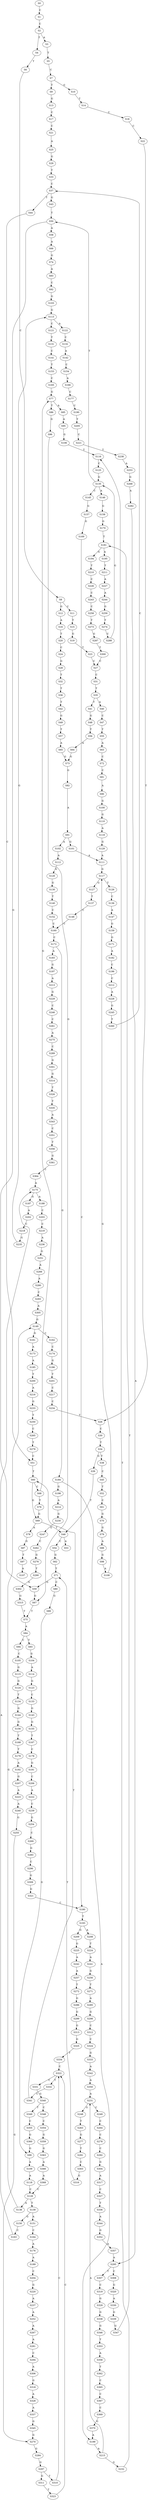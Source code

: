 strict digraph  {
	S0 -> S1 [ label = C ];
	S1 -> S2 [ label = C ];
	S2 -> S3 [ label = A ];
	S2 -> S4 [ label = T ];
	S3 -> S5 [ label = T ];
	S4 -> S6 [ label = T ];
	S5 -> S7 [ label = C ];
	S6 -> S8 [ label = C ];
	S7 -> S9 [ label = T ];
	S7 -> S10 [ label = G ];
	S8 -> S11 [ label = C ];
	S8 -> S12 [ label = G ];
	S9 -> S13 [ label = G ];
	S10 -> S14 [ label = T ];
	S11 -> S15 [ label = T ];
	S12 -> S16 [ label = A ];
	S13 -> S17 [ label = C ];
	S14 -> S18 [ label = C ];
	S15 -> S19 [ label = G ];
	S16 -> S20 [ label = T ];
	S17 -> S21 [ label = C ];
	S18 -> S22 [ label = C ];
	S19 -> S23 [ label = T ];
	S20 -> S24 [ label = C ];
	S21 -> S25 [ label = A ];
	S22 -> S26 [ label = T ];
	S23 -> S27 [ label = C ];
	S24 -> S28 [ label = G ];
	S25 -> S29 [ label = G ];
	S26 -> S30 [ label = C ];
	S27 -> S31 [ label = C ];
	S28 -> S32 [ label = T ];
	S29 -> S33 [ label = T ];
	S30 -> S34 [ label = T ];
	S31 -> S35 [ label = T ];
	S32 -> S36 [ label = T ];
	S33 -> S37 [ label = C ];
	S34 -> S38 [ label = T ];
	S34 -> S39 [ label = G ];
	S35 -> S40 [ label = A ];
	S35 -> S41 [ label = T ];
	S36 -> S42 [ label = T ];
	S37 -> S43 [ label = G ];
	S37 -> S44 [ label = T ];
	S38 -> S45 [ label = C ];
	S39 -> S46 [ label = T ];
	S40 -> S47 [ label = C ];
	S41 -> S48 [ label = G ];
	S42 -> S49 [ label = G ];
	S43 -> S50 [ label = T ];
	S44 -> S51 [ label = C ];
	S45 -> S52 [ label = T ];
	S46 -> S53 [ label = A ];
	S46 -> S54 [ label = C ];
	S47 -> S55 [ label = T ];
	S48 -> S56 [ label = T ];
	S49 -> S57 [ label = T ];
	S50 -> S58 [ label = A ];
	S50 -> S59 [ label = G ];
	S51 -> S60 [ label = T ];
	S52 -> S61 [ label = C ];
	S54 -> S62 [ label = G ];
	S55 -> S63 [ label = A ];
	S56 -> S64 [ label = A ];
	S57 -> S65 [ label = A ];
	S58 -> S66 [ label = A ];
	S59 -> S67 [ label = G ];
	S60 -> S68 [ label = C ];
	S60 -> S69 [ label = G ];
	S61 -> S70 [ label = G ];
	S62 -> S71 [ label = T ];
	S63 -> S72 [ label = C ];
	S64 -> S73 [ label = G ];
	S65 -> S73 [ label = G ];
	S66 -> S74 [ label = G ];
	S67 -> S75 [ label = T ];
	S68 -> S76 [ label = T ];
	S68 -> S77 [ label = G ];
	S69 -> S78 [ label = A ];
	S69 -> S46 [ label = T ];
	S70 -> S79 [ label = G ];
	S71 -> S80 [ label = C ];
	S71 -> S59 [ label = G ];
	S72 -> S81 [ label = C ];
	S73 -> S82 [ label = G ];
	S74 -> S83 [ label = A ];
	S75 -> S84 [ label = A ];
	S76 -> S69 [ label = G ];
	S77 -> S85 [ label = A ];
	S77 -> S86 [ label = T ];
	S78 -> S87 [ label = G ];
	S79 -> S88 [ label = A ];
	S80 -> S89 [ label = G ];
	S81 -> S90 [ label = A ];
	S82 -> S91 [ label = A ];
	S83 -> S92 [ label = C ];
	S84 -> S93 [ label = T ];
	S84 -> S94 [ label = C ];
	S85 -> S95 [ label = A ];
	S86 -> S96 [ label = G ];
	S87 -> S97 [ label = T ];
	S88 -> S98 [ label = G ];
	S89 -> S99 [ label = G ];
	S90 -> S100 [ label = G ];
	S91 -> S101 [ label = G ];
	S91 -> S102 [ label = A ];
	S92 -> S103 [ label = G ];
	S93 -> S104 [ label = G ];
	S94 -> S105 [ label = C ];
	S95 -> S106 [ label = G ];
	S96 -> S67 [ label = G ];
	S97 -> S107 [ label = A ];
	S98 -> S108 [ label = A ];
	S99 -> S109 [ label = A ];
	S100 -> S110 [ label = G ];
	S101 -> S111 [ label = A ];
	S102 -> S112 [ label = A ];
	S103 -> S113 [ label = G ];
	S104 -> S114 [ label = A ];
	S105 -> S115 [ label = G ];
	S106 -> S116 [ label = T ];
	S108 -> S117 [ label = G ];
	S109 -> S118 [ label = A ];
	S110 -> S119 [ label = A ];
	S111 -> S117 [ label = G ];
	S112 -> S120 [ label = G ];
	S113 -> S121 [ label = C ];
	S113 -> S122 [ label = A ];
	S114 -> S123 [ label = G ];
	S115 -> S124 [ label = G ];
	S116 -> S125 [ label = C ];
	S117 -> S126 [ label = T ];
	S117 -> S127 [ label = G ];
	S118 -> S128 [ label = C ];
	S119 -> S129 [ label = G ];
	S120 -> S130 [ label = G ];
	S121 -> S131 [ label = T ];
	S122 -> S132 [ label = C ];
	S123 -> S133 [ label = C ];
	S124 -> S134 [ label = T ];
	S125 -> S135 [ label = G ];
	S126 -> S136 [ label = C ];
	S127 -> S137 [ label = T ];
	S128 -> S138 [ label = A ];
	S128 -> S139 [ label = T ];
	S129 -> S111 [ label = A ];
	S130 -> S140 [ label = T ];
	S131 -> S141 [ label = C ];
	S132 -> S142 [ label = A ];
	S133 -> S143 [ label = G ];
	S134 -> S144 [ label = G ];
	S135 -> S145 [ label = C ];
	S135 -> S50 [ label = T ];
	S135 -> S146 [ label = A ];
	S136 -> S147 [ label = A ];
	S137 -> S148 [ label = C ];
	S138 -> S149 [ label = G ];
	S139 -> S150 [ label = G ];
	S139 -> S151 [ label = A ];
	S140 -> S152 [ label = C ];
	S141 -> S153 [ label = T ];
	S142 -> S154 [ label = C ];
	S143 -> S155 [ label = G ];
	S144 -> S156 [ label = G ];
	S145 -> S157 [ label = G ];
	S146 -> S158 [ label = G ];
	S147 -> S159 [ label = G ];
	S148 -> S160 [ label = C ];
	S149 -> S161 [ label = G ];
	S149 -> S162 [ label = C ];
	S150 -> S163 [ label = C ];
	S151 -> S164 [ label = C ];
	S152 -> S160 [ label = C ];
	S153 -> S165 [ label = C ];
	S154 -> S166 [ label = A ];
	S155 -> S167 [ label = T ];
	S156 -> S168 [ label = T ];
	S157 -> S169 [ label = G ];
	S158 -> S170 [ label = G ];
	S159 -> S171 [ label = G ];
	S160 -> S172 [ label = C ];
	S161 -> S173 [ label = A ];
	S162 -> S174 [ label = C ];
	S163 -> S175 [ label = A ];
	S164 -> S176 [ label = A ];
	S165 -> S77 [ label = G ];
	S166 -> S177 [ label = C ];
	S167 -> S178 [ label = C ];
	S168 -> S179 [ label = T ];
	S169 -> S180 [ label = C ];
	S170 -> S181 [ label = T ];
	S171 -> S182 [ label = A ];
	S172 -> S183 [ label = A ];
	S172 -> S184 [ label = G ];
	S173 -> S185 [ label = A ];
	S174 -> S186 [ label = G ];
	S175 -> S187 [ label = G ];
	S175 -> S188 [ label = A ];
	S176 -> S189 [ label = A ];
	S177 -> S190 [ label = C ];
	S178 -> S191 [ label = G ];
	S179 -> S192 [ label = A ];
	S180 -> S193 [ label = T ];
	S181 -> S194 [ label = G ];
	S181 -> S195 [ label = A ];
	S182 -> S196 [ label = C ];
	S183 -> S197 [ label = G ];
	S184 -> S198 [ label = G ];
	S184 -> S199 [ label = A ];
	S185 -> S200 [ label = T ];
	S186 -> S201 [ label = T ];
	S187 -> S202 [ label = A ];
	S188 -> S203 [ label = C ];
	S189 -> S204 [ label = C ];
	S190 -> S205 [ label = T ];
	S191 -> S206 [ label = C ];
	S192 -> S207 [ label = G ];
	S193 -> S208 [ label = A ];
	S193 -> S209 [ label = G ];
	S194 -> S210 [ label = T ];
	S195 -> S211 [ label = T ];
	S196 -> S212 [ label = C ];
	S197 -> S213 [ label = A ];
	S198 -> S214 [ label = A ];
	S199 -> S215 [ label = A ];
	S200 -> S216 [ label = A ];
	S201 -> S217 [ label = C ];
	S202 -> S218 [ label = C ];
	S203 -> S219 [ label = C ];
	S204 -> S220 [ label = G ];
	S205 -> S221 [ label = C ];
	S206 -> S222 [ label = A ];
	S207 -> S223 [ label = A ];
	S208 -> S224 [ label = T ];
	S209 -> S225 [ label = G ];
	S210 -> S226 [ label = C ];
	S211 -> S227 [ label = A ];
	S212 -> S228 [ label = A ];
	S213 -> S229 [ label = G ];
	S214 -> S230 [ label = G ];
	S215 -> S231 [ label = A ];
	S215 -> S232 [ label = G ];
	S216 -> S233 [ label = G ];
	S217 -> S234 [ label = C ];
	S218 -> S235 [ label = G ];
	S219 -> S236 [ label = A ];
	S220 -> S237 [ label = A ];
	S221 -> S238 [ label = T ];
	S222 -> S239 [ label = C ];
	S223 -> S240 [ label = A ];
	S224 -> S241 [ label = A ];
	S225 -> S242 [ label = A ];
	S226 -> S243 [ label = C ];
	S227 -> S244 [ label = A ];
	S228 -> S245 [ label = G ];
	S229 -> S246 [ label = C ];
	S230 -> S247 [ label = G ];
	S231 -> S248 [ label = G ];
	S231 -> S249 [ label = C ];
	S232 -> S116 [ label = T ];
	S233 -> S250 [ label = T ];
	S234 -> S26 [ label = T ];
	S235 -> S113 [ label = G ];
	S236 -> S251 [ label = G ];
	S237 -> S252 [ label = A ];
	S238 -> S253 [ label = A ];
	S239 -> S254 [ label = G ];
	S240 -> S255 [ label = G ];
	S241 -> S256 [ label = G ];
	S242 -> S257 [ label = A ];
	S243 -> S258 [ label = C ];
	S244 -> S259 [ label = G ];
	S245 -> S260 [ label = T ];
	S246 -> S261 [ label = C ];
	S247 -> S262 [ label = C ];
	S248 -> S263 [ label = T ];
	S249 -> S264 [ label = C ];
	S250 -> S265 [ label = C ];
	S251 -> S266 [ label = A ];
	S252 -> S267 [ label = A ];
	S253 -> S268 [ label = G ];
	S254 -> S269 [ label = C ];
	S255 -> S270 [ label = G ];
	S256 -> S271 [ label = T ];
	S257 -> S272 [ label = T ];
	S258 -> S273 [ label = T ];
	S259 -> S274 [ label = T ];
	S260 -> S37 [ label = C ];
	S261 -> S275 [ label = A ];
	S262 -> S276 [ label = G ];
	S263 -> S277 [ label = G ];
	S264 -> S278 [ label = C ];
	S265 -> S279 [ label = T ];
	S266 -> S280 [ label = A ];
	S267 -> S281 [ label = A ];
	S268 -> S282 [ label = A ];
	S269 -> S283 [ label = G ];
	S270 -> S284 [ label = G ];
	S271 -> S285 [ label = A ];
	S272 -> S286 [ label = G ];
	S273 -> S287 [ label = G ];
	S274 -> S288 [ label = C ];
	S275 -> S289 [ label = C ];
	S276 -> S290 [ label = T ];
	S277 -> S291 [ label = T ];
	S278 -> S292 [ label = C ];
	S279 -> S51 [ label = C ];
	S280 -> S293 [ label = C ];
	S281 -> S294 [ label = C ];
	S282 -> S295 [ label = A ];
	S283 -> S296 [ label = C ];
	S284 -> S297 [ label = G ];
	S285 -> S298 [ label = G ];
	S286 -> S299 [ label = G ];
	S287 -> S300 [ label = T ];
	S288 -> S135 [ label = G ];
	S289 -> S301 [ label = G ];
	S290 -> S302 [ label = G ];
	S291 -> S303 [ label = C ];
	S292 -> S304 [ label = G ];
	S293 -> S305 [ label = A ];
	S294 -> S306 [ label = A ];
	S295 -> S307 [ label = T ];
	S295 -> S308 [ label = C ];
	S296 -> S309 [ label = G ];
	S297 -> S310 [ label = T ];
	S297 -> S311 [ label = G ];
	S298 -> S312 [ label = C ];
	S299 -> S313 [ label = G ];
	S300 -> S27 [ label = C ];
	S301 -> S314 [ label = G ];
	S302 -> S315 [ label = G ];
	S303 -> S316 [ label = G ];
	S304 -> S317 [ label = A ];
	S305 -> S149 [ label = G ];
	S306 -> S318 [ label = G ];
	S307 -> S319 [ label = C ];
	S308 -> S320 [ label = G ];
	S309 -> S321 [ label = G ];
	S310 -> S322 [ label = C ];
	S311 -> S323 [ label = T ];
	S312 -> S324 [ label = C ];
	S313 -> S325 [ label = G ];
	S314 -> S326 [ label = T ];
	S315 -> S75 [ label = T ];
	S316 -> S71 [ label = T ];
	S317 -> S327 [ label = C ];
	S318 -> S328 [ label = A ];
	S319 -> S329 [ label = G ];
	S320 -> S330 [ label = A ];
	S321 -> S180 [ label = C ];
	S322 -> S331 [ label = C ];
	S322 -> S332 [ label = T ];
	S323 -> S322 [ label = C ];
	S324 -> S333 [ label = G ];
	S325 -> S334 [ label = T ];
	S326 -> S335 [ label = T ];
	S327 -> S336 [ label = T ];
	S328 -> S337 [ label = A ];
	S329 -> S338 [ label = G ];
	S330 -> S339 [ label = G ];
	S331 -> S340 [ label = G ];
	S332 -> S341 [ label = C ];
	S333 -> S342 [ label = A ];
	S334 -> S322 [ label = C ];
	S335 -> S343 [ label = A ];
	S336 -> S344 [ label = A ];
	S337 -> S345 [ label = G ];
	S338 -> S346 [ label = G ];
	S339 -> S347 [ label = G ];
	S340 -> S348 [ label = C ];
	S340 -> S349 [ label = T ];
	S341 -> S60 [ label = T ];
	S342 -> S350 [ label = A ];
	S343 -> S351 [ label = C ];
	S344 -> S352 [ label = G ];
	S345 -> S270 [ label = G ];
	S346 -> S353 [ label = T ];
	S347 -> S181 [ label = T ];
	S348 -> S354 [ label = C ];
	S349 -> S355 [ label = C ];
	S350 -> S231 [ label = A ];
	S351 -> S356 [ label = T ];
	S352 -> S357 [ label = A ];
	S353 -> S358 [ label = A ];
	S354 -> S359 [ label = G ];
	S355 -> S360 [ label = G ];
	S356 -> S361 [ label = G ];
	S357 -> S295 [ label = A ];
	S358 -> S362 [ label = T ];
	S359 -> S363 [ label = G ];
	S360 -> S99 [ label = G ];
	S361 -> S364 [ label = C ];
	S362 -> S365 [ label = C ];
	S363 -> S366 [ label = A ];
	S364 -> S175 [ label = A ];
	S365 -> S367 [ label = C ];
	S366 -> S368 [ label = A ];
	S367 -> S369 [ label = C ];
	S368 -> S128 [ label = C ];
	S369 -> S370 [ label = G ];
	S370 -> S199 [ label = A ];
}
